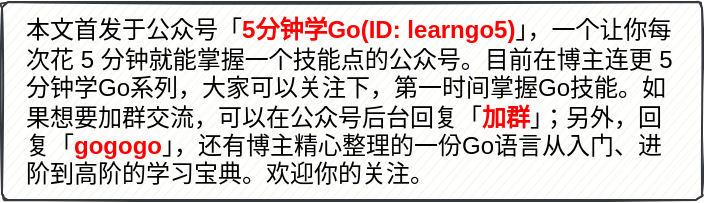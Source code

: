<mxfile version="16.0.0" type="github"><diagram id="gx4H9VVGNejoeBhrStRS" name="Page-1"><mxGraphModel dx="1248" dy="626" grid="1" gridSize="10" guides="1" tooltips="1" connect="1" arrows="1" fold="1" page="1" pageScale="1" pageWidth="827" pageHeight="1169" math="0" shadow="0"><root><mxCell id="0"/><mxCell id="1" parent="0"/><mxCell id="OgTo7Hy5qu7vyW_G8XQM-2" value="" style="rounded=1;whiteSpace=wrap;html=1;arcSize=3;strokeWidth=1;glass=0;shadow=0;sketch=1;fillColor=#f9f7ed;strokeColor=#36393d;" vertex="1" parent="1"><mxGeometry x="180" y="191" width="350" height="99" as="geometry"/></mxCell><mxCell id="OgTo7Hy5qu7vyW_G8XQM-8" value="本文首发于公众号「&lt;font color=&quot;#ff0000&quot;&gt;&lt;b&gt;5分钟学Go(ID: learngo5)&lt;/b&gt;&lt;/font&gt;」，一个让你每次花 5 分钟就能掌握一个技能点的公众号。目前在博主连更 5 分钟学Go系列，大家可以关注下，第一时间掌握Go技能。如果想要加群交流，可以在公众号后台回复「&lt;font color=&quot;#ff0000&quot;&gt;&lt;b&gt;加群&lt;/b&gt;&lt;/font&gt;」；另外，回复「&lt;font color=&quot;#ff0000&quot;&gt;&lt;b&gt;gogogo&lt;/b&gt;&lt;/font&gt;」，还有博主精心整理的一份Go语言从入门、进阶到高阶的学习宝典。欢迎你的关注。" style="text;html=1;strokeColor=none;fillColor=none;align=left;verticalAlign=middle;whiteSpace=wrap;rounded=0;shadow=0;glass=0;sketch=1;" vertex="1" parent="1"><mxGeometry x="190" y="225.5" width="330" height="30" as="geometry"/></mxCell></root></mxGraphModel></diagram></mxfile>